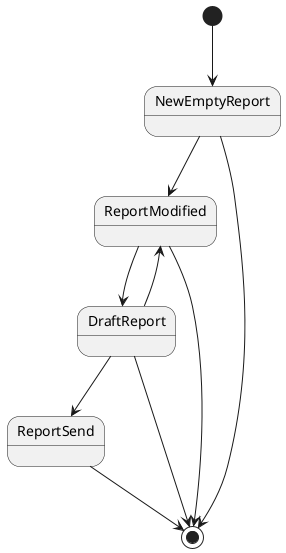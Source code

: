 @startuml
[*] --> NewEmptyReport
NewEmptyReport --> ReportModified
ReportModified --> DraftReport
DraftReport --> ReportModified
DraftReport --> ReportSend
ReportSend --> [*]
NewEmptyReport --> [*]
ReportModified --> [*]
DraftReport --> [*]
@enduml